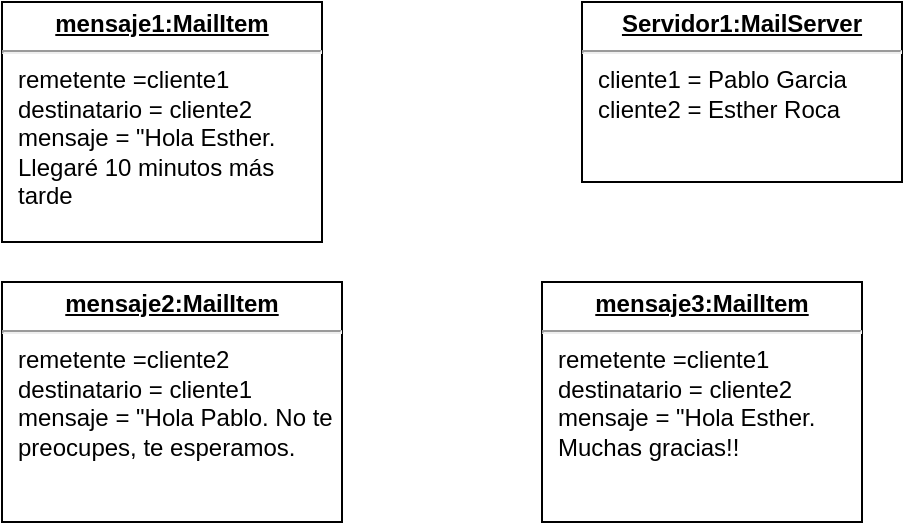 <mxfile version="22.0.3" type="device">
  <diagram name="Página-1" id="M8m2TjK1RZhYvrJhqdWu">
    <mxGraphModel dx="880" dy="347" grid="1" gridSize="10" guides="1" tooltips="1" connect="1" arrows="1" fold="1" page="1" pageScale="1" pageWidth="827" pageHeight="1169" math="0" shadow="0">
      <root>
        <mxCell id="0" />
        <mxCell id="1" parent="0" />
        <mxCell id="qDFt8l1A0MjdENY5Z0M2-1" value="&lt;p style=&quot;margin:0px;margin-top:4px;text-align:center;text-decoration:underline;&quot;&gt;&lt;b&gt;Servidor1:MailServer&lt;/b&gt;&lt;/p&gt;&lt;hr&gt;&lt;p style=&quot;margin:0px;margin-left:8px;&quot;&gt;cliente1 = Pablo Garcia&lt;br&gt;cliente2 = Esther Roca&lt;br&gt;&lt;br&gt;&lt;/p&gt;" style="verticalAlign=top;align=left;overflow=fill;fontSize=12;fontFamily=Helvetica;html=1;whiteSpace=wrap;" parent="1" vertex="1">
          <mxGeometry x="450" y="100" width="160" height="90" as="geometry" />
        </mxCell>
        <mxCell id="DMWD__5o4s1hjAT7pGzw-1" value="&lt;p style=&quot;margin:0px;margin-top:4px;text-align:center;text-decoration:underline;&quot;&gt;&lt;b&gt;mensaje1:MailItem&lt;/b&gt;&lt;/p&gt;&lt;hr&gt;&lt;p style=&quot;margin:0px;margin-left:8px;&quot;&gt;remetente =cliente1&lt;br&gt;destinatario = cliente2&lt;br&gt;mensaje = &quot;Hola Esther. Llegaré 10 minutos más tarde&lt;br&gt;&lt;/p&gt;" style="verticalAlign=top;align=left;overflow=fill;fontSize=12;fontFamily=Helvetica;html=1;whiteSpace=wrap;" vertex="1" parent="1">
          <mxGeometry x="160" y="100" width="160" height="120" as="geometry" />
        </mxCell>
        <mxCell id="DMWD__5o4s1hjAT7pGzw-2" value="&lt;p style=&quot;margin:0px;margin-top:4px;text-align:center;text-decoration:underline;&quot;&gt;&lt;b&gt;mensaje2:MailItem&lt;/b&gt;&lt;/p&gt;&lt;hr&gt;&lt;p style=&quot;margin:0px;margin-left:8px;&quot;&gt;remetente =cliente2&lt;br&gt;destinatario = cliente1&lt;br&gt;mensaje = &quot;Hola Pablo. No te preocupes, te esperamos.&lt;br&gt;&lt;/p&gt;" style="verticalAlign=top;align=left;overflow=fill;fontSize=12;fontFamily=Helvetica;html=1;whiteSpace=wrap;" vertex="1" parent="1">
          <mxGeometry x="160" y="240" width="170" height="120" as="geometry" />
        </mxCell>
        <mxCell id="DMWD__5o4s1hjAT7pGzw-3" value="&lt;p style=&quot;margin:0px;margin-top:4px;text-align:center;text-decoration:underline;&quot;&gt;&lt;b&gt;mensaje3:MailItem&lt;/b&gt;&lt;/p&gt;&lt;hr&gt;&lt;p style=&quot;margin:0px;margin-left:8px;&quot;&gt;remetente =cliente1&lt;br&gt;destinatario = cliente2&lt;br&gt;mensaje = &quot;Hola Esther. Muchas gracias!!&lt;br&gt;&lt;/p&gt;" style="verticalAlign=top;align=left;overflow=fill;fontSize=12;fontFamily=Helvetica;html=1;whiteSpace=wrap;" vertex="1" parent="1">
          <mxGeometry x="430" y="240" width="160" height="120" as="geometry" />
        </mxCell>
      </root>
    </mxGraphModel>
  </diagram>
</mxfile>
